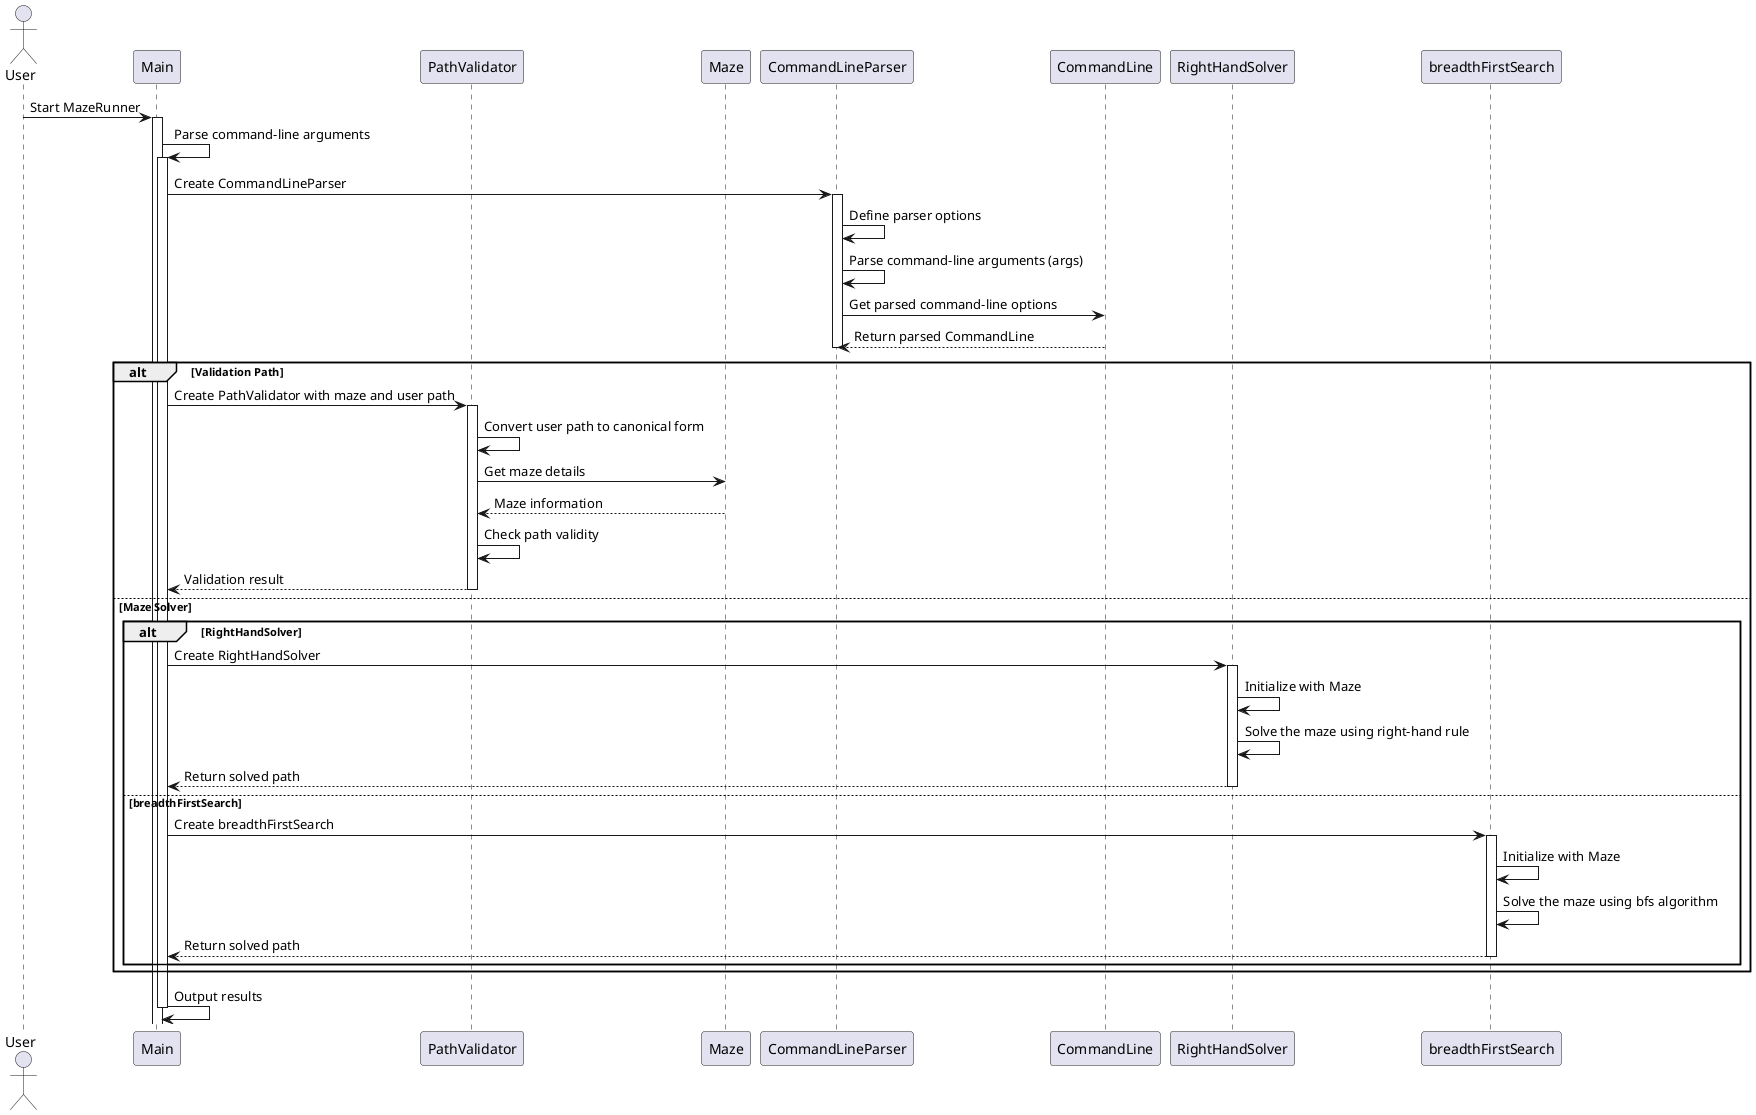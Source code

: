 @startuml

actor User
participant Main
participant PathValidator
participant Maze

User -> Main: Start MazeRunner
activate Main

Main -> Main: Parse command-line arguments

activate Main

Main -> CommandLineParser: Create CommandLineParser
activate CommandLineParser

CommandLineParser -> CommandLineParser: Define parser options
CommandLineParser -> CommandLineParser: Parse command-line arguments (args)
CommandLineParser -> CommandLine: Get parsed command-line options
CommandLine --> CommandLineParser: Return parsed CommandLine

deactivate CommandLineParser

alt Validation Path
    Main -> PathValidator: Create PathValidator with maze and user path
    activate PathValidator
    PathValidator -> PathValidator: Convert user path to canonical form
    PathValidator -> Maze: Get maze details
    Maze --> PathValidator: Maze information
    PathValidator -> PathValidator: Check path validity
    PathValidator --> Main: Validation result
    deactivate PathValidator

else Maze Solver
    alt RightHandSolver
        Main -> RightHandSolver: Create RightHandSolver
        activate RightHandSolver
        RightHandSolver -> RightHandSolver: Initialize with Maze
        RightHandSolver -> RightHandSolver: Solve the maze using right-hand rule
        RightHandSolver --> Main: Return solved path
        deactivate RightHandSolver
    else breadthFirstSearch
        Main -> breadthFirstSearch: Create breadthFirstSearch
        activate breadthFirstSearch
        breadthFirstSearch -> breadthFirstSearch: Initialize with Maze
        breadthFirstSearch -> breadthFirstSearch: Solve the maze using bfs algorithm
        breadthFirstSearch --> Main: Return solved path
        deactivate breadthFirstSearch
    end
end

Main -> Main: Output results

deactivate Main

@enduml


